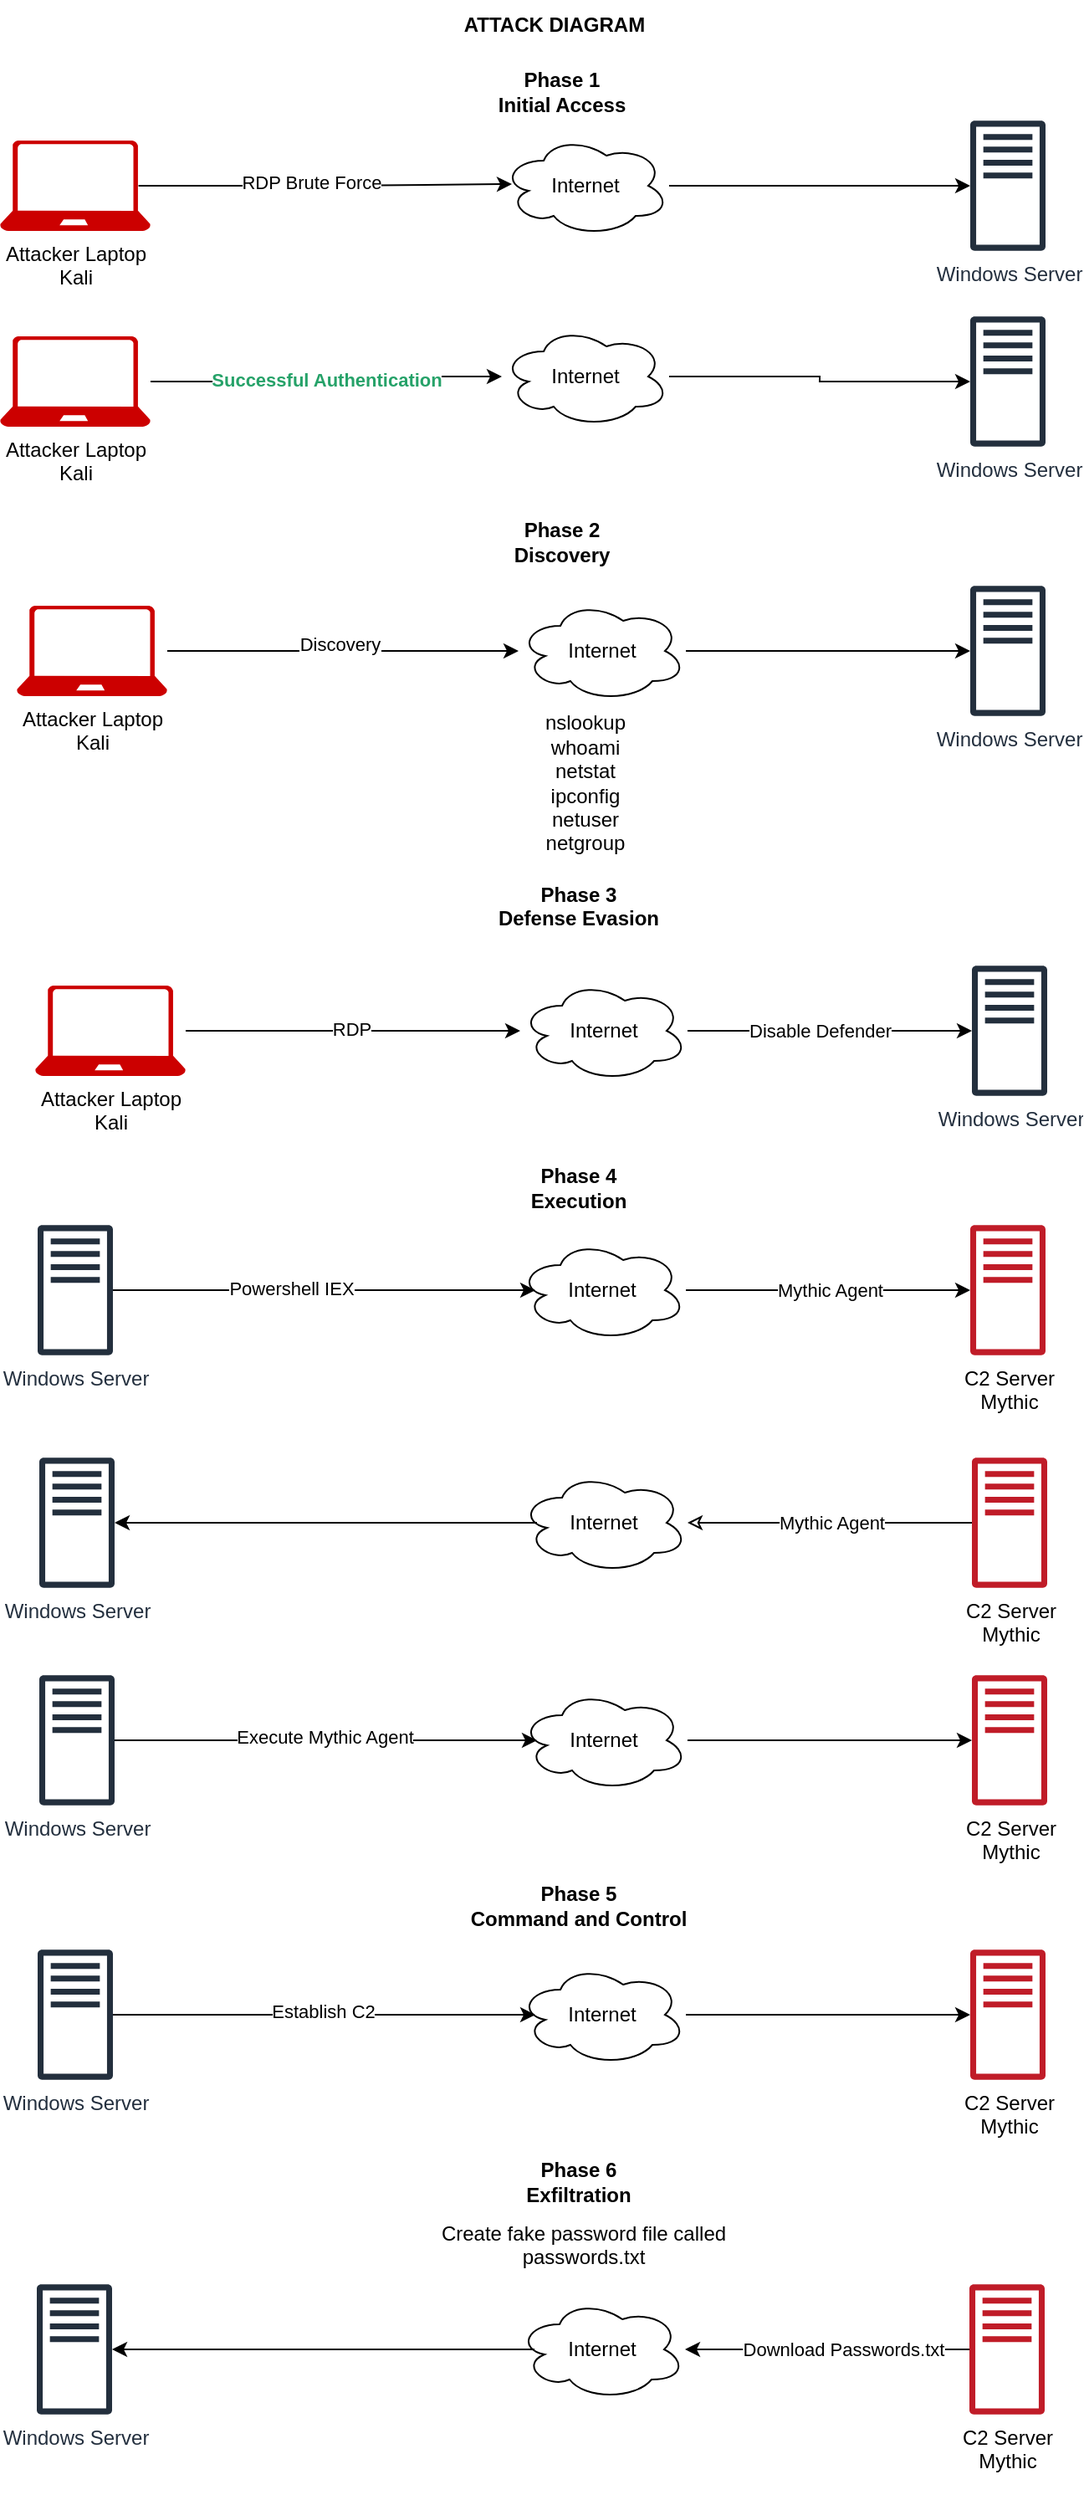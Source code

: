 <mxfile version="26.0.16">
  <diagram name="Page-1" id="RpSpAAgxWJO302FIfFWW">
    <mxGraphModel dx="1386" dy="790" grid="1" gridSize="10" guides="1" tooltips="1" connect="1" arrows="1" fold="1" page="1" pageScale="1" pageWidth="850" pageHeight="1100" math="0" shadow="0">
      <root>
        <mxCell id="0" />
        <mxCell id="1" parent="0" />
        <mxCell id="5G5CSJDKPbzKHUEFAz9M-2" value="&lt;div&gt;Windows Server&lt;/div&gt;&lt;div&gt;&lt;br&gt;&lt;/div&gt;" style="sketch=0;outlineConnect=0;fontColor=#232F3E;gradientColor=none;fillColor=#232F3D;strokeColor=none;dashed=0;verticalLabelPosition=bottom;verticalAlign=top;align=center;html=1;fontSize=12;fontStyle=0;aspect=fixed;pointerEvents=1;shape=mxgraph.aws4.traditional_server;" vertex="1" parent="1">
          <mxGeometry x="674" y="82" width="45" height="78" as="geometry" />
        </mxCell>
        <mxCell id="5G5CSJDKPbzKHUEFAz9M-5" style="edgeStyle=orthogonalEdgeStyle;rounded=0;orthogonalLoop=1;jettySize=auto;html=1;" edge="1" parent="1" source="5G5CSJDKPbzKHUEFAz9M-3" target="5G5CSJDKPbzKHUEFAz9M-2">
          <mxGeometry relative="1" as="geometry" />
        </mxCell>
        <mxCell id="5G5CSJDKPbzKHUEFAz9M-3" value="Internet" style="ellipse;shape=cloud;whiteSpace=wrap;html=1;align=center;" vertex="1" parent="1">
          <mxGeometry x="394" y="91" width="100" height="60" as="geometry" />
        </mxCell>
        <mxCell id="5G5CSJDKPbzKHUEFAz9M-4" style="edgeStyle=orthogonalEdgeStyle;rounded=0;orthogonalLoop=1;jettySize=auto;html=1;exitX=0.92;exitY=0.5;exitDx=0;exitDy=0;exitPerimeter=0;" edge="1" parent="1" source="5G5CSJDKPbzKHUEFAz9M-23">
          <mxGeometry relative="1" as="geometry">
            <mxPoint x="159" y="121.1" as="sourcePoint" />
            <mxPoint x="400" y="120" as="targetPoint" />
          </mxGeometry>
        </mxCell>
        <mxCell id="5G5CSJDKPbzKHUEFAz9M-26" value="RDP Brute Force" style="edgeLabel;html=1;align=center;verticalAlign=middle;resizable=0;points=[];" vertex="1" connectable="0" parent="5G5CSJDKPbzKHUEFAz9M-4">
          <mxGeometry x="-0.11" y="2" relative="1" as="geometry">
            <mxPoint x="3" as="offset" />
          </mxGeometry>
        </mxCell>
        <mxCell id="5G5CSJDKPbzKHUEFAz9M-17" value="&lt;div&gt;Windows Server&lt;/div&gt;&lt;div&gt;&lt;br&gt;&lt;/div&gt;" style="sketch=0;outlineConnect=0;fontColor=#232F3E;gradientColor=none;fillColor=#232F3D;strokeColor=none;dashed=0;verticalLabelPosition=bottom;verticalAlign=top;align=center;html=1;fontSize=12;fontStyle=0;aspect=fixed;pointerEvents=1;shape=mxgraph.aws4.traditional_server;" vertex="1" parent="1">
          <mxGeometry x="674" y="199" width="45" height="78" as="geometry" />
        </mxCell>
        <mxCell id="5G5CSJDKPbzKHUEFAz9M-18" style="edgeStyle=orthogonalEdgeStyle;rounded=0;orthogonalLoop=1;jettySize=auto;html=1;" edge="1" source="5G5CSJDKPbzKHUEFAz9M-19" target="5G5CSJDKPbzKHUEFAz9M-17" parent="1">
          <mxGeometry relative="1" as="geometry" />
        </mxCell>
        <mxCell id="5G5CSJDKPbzKHUEFAz9M-19" value="Internet" style="ellipse;shape=cloud;whiteSpace=wrap;html=1;align=center;" vertex="1" parent="1">
          <mxGeometry x="394" y="205" width="100" height="60" as="geometry" />
        </mxCell>
        <mxCell id="5G5CSJDKPbzKHUEFAz9M-21" value="&lt;div&gt;&lt;b&gt;Phase 1&lt;/b&gt;&lt;/div&gt;&lt;div&gt;&lt;b&gt;Initial Access&lt;/b&gt;&lt;/div&gt;" style="text;html=1;align=center;verticalAlign=middle;whiteSpace=wrap;rounded=0;" vertex="1" parent="1">
          <mxGeometry x="390" y="50" width="80" height="30" as="geometry" />
        </mxCell>
        <mxCell id="5G5CSJDKPbzKHUEFAz9M-23" value="&lt;div&gt;Attacker Laptop&lt;/div&gt;&lt;div&gt;Kali&lt;/div&gt;" style="verticalLabelPosition=bottom;html=1;verticalAlign=top;align=center;strokeColor=none;fillColor=#CC0000;shape=mxgraph.azure.laptop;pointerEvents=1;" vertex="1" parent="1">
          <mxGeometry x="94" y="94" width="90" height="54" as="geometry" />
        </mxCell>
        <mxCell id="5G5CSJDKPbzKHUEFAz9M-25" style="edgeStyle=orthogonalEdgeStyle;rounded=0;orthogonalLoop=1;jettySize=auto;html=1;" edge="1" parent="1" source="5G5CSJDKPbzKHUEFAz9M-24" target="5G5CSJDKPbzKHUEFAz9M-19">
          <mxGeometry relative="1" as="geometry" />
        </mxCell>
        <mxCell id="5G5CSJDKPbzKHUEFAz9M-27" value="&lt;span style=&quot;color: light-dark(rgb(38, 162, 105), rgb(237, 237, 237));&quot;&gt;&lt;b&gt;Successful Authentication&lt;/b&gt;&lt;/span&gt;" style="edgeLabel;html=1;align=center;verticalAlign=middle;resizable=0;points=[];" vertex="1" connectable="0" parent="5G5CSJDKPbzKHUEFAz9M-25">
          <mxGeometry x="-0.017" y="1" relative="1" as="geometry">
            <mxPoint as="offset" />
          </mxGeometry>
        </mxCell>
        <mxCell id="5G5CSJDKPbzKHUEFAz9M-24" value="&lt;div&gt;Attacker Laptop&lt;/div&gt;&lt;div&gt;Kali&lt;/div&gt;" style="verticalLabelPosition=bottom;html=1;verticalAlign=top;align=center;strokeColor=none;fillColor=#CC0000;shape=mxgraph.azure.laptop;pointerEvents=1;" vertex="1" parent="1">
          <mxGeometry x="94" y="211" width="90" height="54" as="geometry" />
        </mxCell>
        <mxCell id="5G5CSJDKPbzKHUEFAz9M-28" value="&lt;div&gt;&lt;b&gt;Phase 2&lt;/b&gt;&lt;/div&gt;&lt;div&gt;&lt;b&gt;Discovery&lt;/b&gt;&lt;/div&gt;" style="text;html=1;align=center;verticalAlign=middle;whiteSpace=wrap;rounded=0;" vertex="1" parent="1">
          <mxGeometry x="390" y="319" width="80" height="30" as="geometry" />
        </mxCell>
        <mxCell id="5G5CSJDKPbzKHUEFAz9M-29" value="&lt;div&gt;Windows Server&lt;/div&gt;&lt;div&gt;&lt;br&gt;&lt;/div&gt;" style="sketch=0;outlineConnect=0;fontColor=#232F3E;gradientColor=none;fillColor=#232F3D;strokeColor=none;dashed=0;verticalLabelPosition=bottom;verticalAlign=top;align=center;html=1;fontSize=12;fontStyle=0;aspect=fixed;pointerEvents=1;shape=mxgraph.aws4.traditional_server;" vertex="1" parent="1">
          <mxGeometry x="674" y="360" width="45" height="78" as="geometry" />
        </mxCell>
        <mxCell id="5G5CSJDKPbzKHUEFAz9M-30" style="edgeStyle=orthogonalEdgeStyle;rounded=0;orthogonalLoop=1;jettySize=auto;html=1;" edge="1" source="5G5CSJDKPbzKHUEFAz9M-31" target="5G5CSJDKPbzKHUEFAz9M-29" parent="1">
          <mxGeometry relative="1" as="geometry" />
        </mxCell>
        <mxCell id="5G5CSJDKPbzKHUEFAz9M-31" value="Internet" style="ellipse;shape=cloud;whiteSpace=wrap;html=1;align=center;" vertex="1" parent="1">
          <mxGeometry x="404" y="369" width="100" height="60" as="geometry" />
        </mxCell>
        <mxCell id="5G5CSJDKPbzKHUEFAz9M-32" style="edgeStyle=orthogonalEdgeStyle;rounded=0;orthogonalLoop=1;jettySize=auto;html=1;" edge="1" source="5G5CSJDKPbzKHUEFAz9M-34" target="5G5CSJDKPbzKHUEFAz9M-31" parent="1">
          <mxGeometry relative="1" as="geometry" />
        </mxCell>
        <mxCell id="5G5CSJDKPbzKHUEFAz9M-33" value="Discovery" style="edgeLabel;html=1;align=center;verticalAlign=middle;resizable=0;points=[];" vertex="1" connectable="0" parent="5G5CSJDKPbzKHUEFAz9M-32">
          <mxGeometry x="-0.017" y="1" relative="1" as="geometry">
            <mxPoint y="-3" as="offset" />
          </mxGeometry>
        </mxCell>
        <mxCell id="5G5CSJDKPbzKHUEFAz9M-34" value="&lt;div&gt;Attacker Laptop&lt;/div&gt;&lt;div&gt;Kali&lt;/div&gt;" style="verticalLabelPosition=bottom;html=1;verticalAlign=top;align=center;strokeColor=none;fillColor=#CC0000;shape=mxgraph.azure.laptop;pointerEvents=1;" vertex="1" parent="1">
          <mxGeometry x="104" y="372" width="90" height="54" as="geometry" />
        </mxCell>
        <mxCell id="5G5CSJDKPbzKHUEFAz9M-36" value="&lt;div&gt;nslookup&lt;/div&gt;&lt;div&gt;whoami&lt;/div&gt;&lt;div&gt;netstat&lt;/div&gt;&lt;div&gt;ipconfig&lt;/div&gt;&lt;div&gt;netuser&lt;/div&gt;&lt;div&gt;netgroup&lt;/div&gt;" style="text;html=1;align=center;verticalAlign=middle;whiteSpace=wrap;rounded=0;" vertex="1" parent="1">
          <mxGeometry x="414" y="463" width="60" height="30" as="geometry" />
        </mxCell>
        <mxCell id="5G5CSJDKPbzKHUEFAz9M-37" value="&lt;div&gt;&lt;b&gt;Phase 3&lt;/b&gt;&lt;/div&gt;&lt;div&gt;&lt;b&gt;Defense Evasion&lt;/b&gt;&lt;/div&gt;&lt;div&gt;&lt;b&gt;&lt;br&gt;&lt;/b&gt;&lt;/div&gt;" style="text;html=1;align=center;verticalAlign=middle;whiteSpace=wrap;rounded=0;" vertex="1" parent="1">
          <mxGeometry x="390" y="544" width="100" height="30" as="geometry" />
        </mxCell>
        <mxCell id="5G5CSJDKPbzKHUEFAz9M-38" value="&lt;div&gt;Windows Server&lt;/div&gt;&lt;div&gt;&lt;br&gt;&lt;/div&gt;" style="sketch=0;outlineConnect=0;fontColor=#232F3E;gradientColor=none;fillColor=#232F3D;strokeColor=none;dashed=0;verticalLabelPosition=bottom;verticalAlign=top;align=center;html=1;fontSize=12;fontStyle=0;aspect=fixed;pointerEvents=1;shape=mxgraph.aws4.traditional_server;" vertex="1" parent="1">
          <mxGeometry x="675" y="587" width="45" height="78" as="geometry" />
        </mxCell>
        <mxCell id="5G5CSJDKPbzKHUEFAz9M-39" style="edgeStyle=orthogonalEdgeStyle;rounded=0;orthogonalLoop=1;jettySize=auto;html=1;" edge="1" source="5G5CSJDKPbzKHUEFAz9M-40" target="5G5CSJDKPbzKHUEFAz9M-38" parent="1">
          <mxGeometry relative="1" as="geometry" />
        </mxCell>
        <mxCell id="5G5CSJDKPbzKHUEFAz9M-45" value="Disable Defender" style="edgeLabel;html=1;align=center;verticalAlign=middle;resizable=0;points=[];" vertex="1" connectable="0" parent="5G5CSJDKPbzKHUEFAz9M-39">
          <mxGeometry x="-0.071" y="-3" relative="1" as="geometry">
            <mxPoint y="-3" as="offset" />
          </mxGeometry>
        </mxCell>
        <mxCell id="5G5CSJDKPbzKHUEFAz9M-40" value="Internet" style="ellipse;shape=cloud;whiteSpace=wrap;html=1;align=center;" vertex="1" parent="1">
          <mxGeometry x="405" y="596" width="100" height="60" as="geometry" />
        </mxCell>
        <mxCell id="5G5CSJDKPbzKHUEFAz9M-41" style="edgeStyle=orthogonalEdgeStyle;rounded=0;orthogonalLoop=1;jettySize=auto;html=1;" edge="1" source="5G5CSJDKPbzKHUEFAz9M-43" target="5G5CSJDKPbzKHUEFAz9M-40" parent="1">
          <mxGeometry relative="1" as="geometry" />
        </mxCell>
        <mxCell id="5G5CSJDKPbzKHUEFAz9M-42" value="RDP " style="edgeLabel;html=1;align=center;verticalAlign=middle;resizable=0;points=[];" vertex="1" connectable="0" parent="5G5CSJDKPbzKHUEFAz9M-41">
          <mxGeometry x="-0.017" y="1" relative="1" as="geometry">
            <mxPoint as="offset" />
          </mxGeometry>
        </mxCell>
        <mxCell id="5G5CSJDKPbzKHUEFAz9M-43" value="&lt;div&gt;Attacker Laptop&lt;/div&gt;&lt;div&gt;Kali&lt;/div&gt;" style="verticalLabelPosition=bottom;html=1;verticalAlign=top;align=center;strokeColor=none;fillColor=#CC0000;shape=mxgraph.azure.laptop;pointerEvents=1;" vertex="1" parent="1">
          <mxGeometry x="115" y="599" width="90" height="54" as="geometry" />
        </mxCell>
        <mxCell id="5G5CSJDKPbzKHUEFAz9M-46" value="&lt;div&gt;&lt;b&gt;Phase 4&lt;/b&gt;&lt;/div&gt;&lt;div&gt;&lt;b&gt;Execution&lt;/b&gt;&lt;/div&gt;" style="text;html=1;align=center;verticalAlign=middle;whiteSpace=wrap;rounded=0;" vertex="1" parent="1">
          <mxGeometry x="390" y="705" width="100" height="30" as="geometry" />
        </mxCell>
        <mxCell id="5G5CSJDKPbzKHUEFAz9M-52" style="edgeStyle=orthogonalEdgeStyle;rounded=0;orthogonalLoop=1;jettySize=auto;html=1;" edge="1" parent="1" source="5G5CSJDKPbzKHUEFAz9M-48" target="5G5CSJDKPbzKHUEFAz9M-60">
          <mxGeometry relative="1" as="geometry">
            <mxPoint x="684" y="781.1" as="targetPoint" />
          </mxGeometry>
        </mxCell>
        <mxCell id="5G5CSJDKPbzKHUEFAz9M-58" value="Mythic Agent" style="edgeLabel;html=1;align=center;verticalAlign=middle;resizable=0;points=[];" vertex="1" connectable="0" parent="5G5CSJDKPbzKHUEFAz9M-52">
          <mxGeometry x="-0.078" relative="1" as="geometry">
            <mxPoint x="7" as="offset" />
          </mxGeometry>
        </mxCell>
        <mxCell id="5G5CSJDKPbzKHUEFAz9M-48" value="Internet" style="ellipse;shape=cloud;whiteSpace=wrap;html=1;align=center;" vertex="1" parent="1">
          <mxGeometry x="404" y="751" width="100" height="60" as="geometry" />
        </mxCell>
        <mxCell id="5G5CSJDKPbzKHUEFAz9M-51" style="rounded=0;orthogonalLoop=1;jettySize=auto;html=1;" edge="1" parent="1" source="5G5CSJDKPbzKHUEFAz9M-59">
          <mxGeometry relative="1" as="geometry">
            <mxPoint x="171.5" y="781" as="sourcePoint" />
            <mxPoint x="414" y="781" as="targetPoint" />
          </mxGeometry>
        </mxCell>
        <mxCell id="5G5CSJDKPbzKHUEFAz9M-56" value="Powershell IEX" style="edgeLabel;html=1;align=center;verticalAlign=middle;resizable=0;points=[];" vertex="1" connectable="0" parent="5G5CSJDKPbzKHUEFAz9M-51">
          <mxGeometry x="-0.163" y="1" relative="1" as="geometry">
            <mxPoint x="1" as="offset" />
          </mxGeometry>
        </mxCell>
        <mxCell id="5G5CSJDKPbzKHUEFAz9M-59" value="&lt;div&gt;Windows Server&lt;/div&gt;&lt;div&gt;&lt;br&gt;&lt;/div&gt;" style="sketch=0;outlineConnect=0;fontColor=#232F3E;gradientColor=none;fillColor=#232F3D;strokeColor=none;dashed=0;verticalLabelPosition=bottom;verticalAlign=top;align=center;html=1;fontSize=12;fontStyle=0;aspect=fixed;pointerEvents=1;shape=mxgraph.aws4.traditional_server;" vertex="1" parent="1">
          <mxGeometry x="116.5" y="742" width="45" height="78" as="geometry" />
        </mxCell>
        <mxCell id="5G5CSJDKPbzKHUEFAz9M-60" value="&lt;div&gt;C2 Server&lt;/div&gt;&lt;div&gt;Mythic&lt;/div&gt;&lt;div&gt;&lt;br&gt;&lt;/div&gt;" style="sketch=0;outlineConnect=0;fillColor=light-dark(#c01c28, #512d2b);strokeColor=#b85450;dashed=0;verticalLabelPosition=bottom;verticalAlign=top;align=center;html=1;fontSize=12;fontStyle=0;aspect=fixed;pointerEvents=1;shape=mxgraph.aws4.traditional_server;" vertex="1" parent="1">
          <mxGeometry x="674" y="742" width="45" height="78" as="geometry" />
        </mxCell>
        <mxCell id="5G5CSJDKPbzKHUEFAz9M-68" style="edgeStyle=orthogonalEdgeStyle;rounded=0;orthogonalLoop=1;jettySize=auto;html=1;startArrow=classic;startFill=0;endArrow=none;" edge="1" source="5G5CSJDKPbzKHUEFAz9M-70" target="5G5CSJDKPbzKHUEFAz9M-74" parent="1">
          <mxGeometry relative="1" as="geometry">
            <mxPoint x="685" y="920.1" as="targetPoint" />
          </mxGeometry>
        </mxCell>
        <mxCell id="5G5CSJDKPbzKHUEFAz9M-69" value="Mythic Agent" style="edgeLabel;html=1;align=center;verticalAlign=middle;resizable=0;points=[];" vertex="1" connectable="0" parent="5G5CSJDKPbzKHUEFAz9M-68">
          <mxGeometry x="-0.078" relative="1" as="geometry">
            <mxPoint x="7" as="offset" />
          </mxGeometry>
        </mxCell>
        <mxCell id="5G5CSJDKPbzKHUEFAz9M-70" value="Internet" style="ellipse;shape=cloud;whiteSpace=wrap;html=1;align=center;" vertex="1" parent="1">
          <mxGeometry x="405" y="890" width="100" height="60" as="geometry" />
        </mxCell>
        <mxCell id="5G5CSJDKPbzKHUEFAz9M-71" style="rounded=0;orthogonalLoop=1;jettySize=auto;html=1;endArrow=none;startFill=1;startArrow=classic;" edge="1" source="5G5CSJDKPbzKHUEFAz9M-73" parent="1">
          <mxGeometry relative="1" as="geometry">
            <mxPoint x="172.5" y="920" as="sourcePoint" />
            <mxPoint x="415" y="920" as="targetPoint" />
          </mxGeometry>
        </mxCell>
        <mxCell id="5G5CSJDKPbzKHUEFAz9M-73" value="&lt;div&gt;Windows Server&lt;/div&gt;&lt;div&gt;&lt;br&gt;&lt;/div&gt;" style="sketch=0;outlineConnect=0;fontColor=#232F3E;gradientColor=none;fillColor=#232F3D;strokeColor=none;dashed=0;verticalLabelPosition=bottom;verticalAlign=top;align=center;html=1;fontSize=12;fontStyle=0;aspect=fixed;pointerEvents=1;shape=mxgraph.aws4.traditional_server;" vertex="1" parent="1">
          <mxGeometry x="117.5" y="881" width="45" height="78" as="geometry" />
        </mxCell>
        <mxCell id="5G5CSJDKPbzKHUEFAz9M-74" value="&lt;div&gt;C2 Server&lt;/div&gt;&lt;div&gt;Mythic&lt;/div&gt;&lt;div&gt;&lt;br&gt;&lt;/div&gt;" style="sketch=0;outlineConnect=0;fillColor=light-dark(#c01c28, #512d2b);strokeColor=#b85450;dashed=0;verticalLabelPosition=bottom;verticalAlign=top;align=center;html=1;fontSize=12;fontStyle=0;aspect=fixed;pointerEvents=1;shape=mxgraph.aws4.traditional_server;" vertex="1" parent="1">
          <mxGeometry x="675" y="881" width="45" height="78" as="geometry" />
        </mxCell>
        <mxCell id="5G5CSJDKPbzKHUEFAz9M-75" style="edgeStyle=orthogonalEdgeStyle;rounded=0;orthogonalLoop=1;jettySize=auto;html=1;" edge="1" source="5G5CSJDKPbzKHUEFAz9M-77" target="5G5CSJDKPbzKHUEFAz9M-81" parent="1">
          <mxGeometry relative="1" as="geometry">
            <mxPoint x="685" y="1050.1" as="targetPoint" />
          </mxGeometry>
        </mxCell>
        <mxCell id="5G5CSJDKPbzKHUEFAz9M-77" value="Internet" style="ellipse;shape=cloud;whiteSpace=wrap;html=1;align=center;" vertex="1" parent="1">
          <mxGeometry x="405" y="1020" width="100" height="60" as="geometry" />
        </mxCell>
        <mxCell id="5G5CSJDKPbzKHUEFAz9M-78" style="rounded=0;orthogonalLoop=1;jettySize=auto;html=1;" edge="1" source="5G5CSJDKPbzKHUEFAz9M-80" parent="1">
          <mxGeometry relative="1" as="geometry">
            <mxPoint x="172.5" y="1050" as="sourcePoint" />
            <mxPoint x="415" y="1050" as="targetPoint" />
          </mxGeometry>
        </mxCell>
        <mxCell id="5G5CSJDKPbzKHUEFAz9M-82" value="Execute Mythic Agent" style="edgeLabel;html=1;align=center;verticalAlign=middle;resizable=0;points=[];" vertex="1" connectable="0" parent="5G5CSJDKPbzKHUEFAz9M-78">
          <mxGeometry x="-0.006" y="2" relative="1" as="geometry">
            <mxPoint as="offset" />
          </mxGeometry>
        </mxCell>
        <mxCell id="5G5CSJDKPbzKHUEFAz9M-80" value="&lt;div&gt;Windows Server&lt;/div&gt;&lt;div&gt;&lt;br&gt;&lt;/div&gt;" style="sketch=0;outlineConnect=0;fontColor=#232F3E;gradientColor=none;fillColor=#232F3D;strokeColor=none;dashed=0;verticalLabelPosition=bottom;verticalAlign=top;align=center;html=1;fontSize=12;fontStyle=0;aspect=fixed;pointerEvents=1;shape=mxgraph.aws4.traditional_server;" vertex="1" parent="1">
          <mxGeometry x="117.5" y="1011" width="45" height="78" as="geometry" />
        </mxCell>
        <mxCell id="5G5CSJDKPbzKHUEFAz9M-81" value="&lt;div&gt;C2 Server&lt;/div&gt;&lt;div&gt;Mythic&lt;/div&gt;&lt;div&gt;&lt;br&gt;&lt;/div&gt;" style="sketch=0;outlineConnect=0;fillColor=light-dark(#c01c28, #512d2b);strokeColor=#b85450;dashed=0;verticalLabelPosition=bottom;verticalAlign=top;align=center;html=1;fontSize=12;fontStyle=0;aspect=fixed;pointerEvents=1;shape=mxgraph.aws4.traditional_server;" vertex="1" parent="1">
          <mxGeometry x="675" y="1011" width="45" height="78" as="geometry" />
        </mxCell>
        <mxCell id="5G5CSJDKPbzKHUEFAz9M-83" value="&lt;div&gt;&lt;b&gt;Phase 5&lt;/b&gt;&lt;/div&gt;&lt;div&gt;&lt;b&gt;Command and Control&lt;/b&gt;&lt;/div&gt;" style="text;html=1;align=center;verticalAlign=middle;whiteSpace=wrap;rounded=0;" vertex="1" parent="1">
          <mxGeometry x="370" y="1134" width="140" height="30" as="geometry" />
        </mxCell>
        <mxCell id="5G5CSJDKPbzKHUEFAz9M-84" style="edgeStyle=orthogonalEdgeStyle;rounded=0;orthogonalLoop=1;jettySize=auto;html=1;" edge="1" source="5G5CSJDKPbzKHUEFAz9M-85" target="5G5CSJDKPbzKHUEFAz9M-89" parent="1">
          <mxGeometry relative="1" as="geometry">
            <mxPoint x="684" y="1214.1" as="targetPoint" />
          </mxGeometry>
        </mxCell>
        <mxCell id="5G5CSJDKPbzKHUEFAz9M-85" value="Internet" style="ellipse;shape=cloud;whiteSpace=wrap;html=1;align=center;" vertex="1" parent="1">
          <mxGeometry x="404" y="1184" width="100" height="60" as="geometry" />
        </mxCell>
        <mxCell id="5G5CSJDKPbzKHUEFAz9M-86" style="rounded=0;orthogonalLoop=1;jettySize=auto;html=1;" edge="1" source="5G5CSJDKPbzKHUEFAz9M-88" parent="1">
          <mxGeometry relative="1" as="geometry">
            <mxPoint x="171.5" y="1214" as="sourcePoint" />
            <mxPoint x="414" y="1214" as="targetPoint" />
          </mxGeometry>
        </mxCell>
        <mxCell id="5G5CSJDKPbzKHUEFAz9M-87" value="Establish C2" style="edgeLabel;html=1;align=center;verticalAlign=middle;resizable=0;points=[];" vertex="1" connectable="0" parent="5G5CSJDKPbzKHUEFAz9M-86">
          <mxGeometry x="-0.006" y="2" relative="1" as="geometry">
            <mxPoint as="offset" />
          </mxGeometry>
        </mxCell>
        <mxCell id="5G5CSJDKPbzKHUEFAz9M-88" value="&lt;div&gt;Windows Server&lt;/div&gt;&lt;div&gt;&lt;br&gt;&lt;/div&gt;" style="sketch=0;outlineConnect=0;fontColor=#232F3E;gradientColor=none;fillColor=#232F3D;strokeColor=none;dashed=0;verticalLabelPosition=bottom;verticalAlign=top;align=center;html=1;fontSize=12;fontStyle=0;aspect=fixed;pointerEvents=1;shape=mxgraph.aws4.traditional_server;" vertex="1" parent="1">
          <mxGeometry x="116.5" y="1175" width="45" height="78" as="geometry" />
        </mxCell>
        <mxCell id="5G5CSJDKPbzKHUEFAz9M-89" value="&lt;div&gt;C2 Server&lt;/div&gt;&lt;div&gt;Mythic&lt;/div&gt;&lt;div&gt;&lt;br&gt;&lt;/div&gt;" style="sketch=0;outlineConnect=0;fillColor=light-dark(#c01c28, #512d2b);strokeColor=#b85450;dashed=0;verticalLabelPosition=bottom;verticalAlign=top;align=center;html=1;fontSize=12;fontStyle=0;aspect=fixed;pointerEvents=1;shape=mxgraph.aws4.traditional_server;" vertex="1" parent="1">
          <mxGeometry x="674" y="1175" width="45" height="78" as="geometry" />
        </mxCell>
        <mxCell id="5G5CSJDKPbzKHUEFAz9M-90" value="&lt;div&gt;&lt;b&gt;Phase 6&lt;/b&gt;&lt;/div&gt;&lt;div&gt;&lt;b&gt;Exfiltration&lt;/b&gt;&lt;/div&gt;" style="text;html=1;align=center;verticalAlign=middle;whiteSpace=wrap;rounded=0;" vertex="1" parent="1">
          <mxGeometry x="370" y="1299" width="140" height="30" as="geometry" />
        </mxCell>
        <mxCell id="5G5CSJDKPbzKHUEFAz9M-91" style="edgeStyle=orthogonalEdgeStyle;rounded=0;orthogonalLoop=1;jettySize=auto;html=1;startArrow=classic;startFill=1;endArrow=none;" edge="1" source="5G5CSJDKPbzKHUEFAz9M-92" target="5G5CSJDKPbzKHUEFAz9M-96" parent="1">
          <mxGeometry relative="1" as="geometry">
            <mxPoint x="683.5" y="1414.1" as="targetPoint" />
          </mxGeometry>
        </mxCell>
        <mxCell id="5G5CSJDKPbzKHUEFAz9M-97" value="Download Passwords.txt" style="edgeLabel;html=1;align=center;verticalAlign=middle;resizable=0;points=[];" vertex="1" connectable="0" parent="5G5CSJDKPbzKHUEFAz9M-91">
          <mxGeometry x="0.112" y="-1" relative="1" as="geometry">
            <mxPoint y="-1" as="offset" />
          </mxGeometry>
        </mxCell>
        <mxCell id="5G5CSJDKPbzKHUEFAz9M-92" value="Internet" style="ellipse;shape=cloud;whiteSpace=wrap;html=1;align=center;" vertex="1" parent="1">
          <mxGeometry x="403.5" y="1384" width="100" height="60" as="geometry" />
        </mxCell>
        <mxCell id="5G5CSJDKPbzKHUEFAz9M-93" style="rounded=0;orthogonalLoop=1;jettySize=auto;html=1;endArrow=none;startFill=1;startArrow=classic;" edge="1" source="5G5CSJDKPbzKHUEFAz9M-95" parent="1">
          <mxGeometry relative="1" as="geometry">
            <mxPoint x="171" y="1414" as="sourcePoint" />
            <mxPoint x="413.5" y="1414" as="targetPoint" />
          </mxGeometry>
        </mxCell>
        <mxCell id="5G5CSJDKPbzKHUEFAz9M-95" value="&lt;div&gt;Windows Server&lt;/div&gt;&lt;div&gt;&lt;br&gt;&lt;/div&gt;" style="sketch=0;outlineConnect=0;fontColor=#232F3E;gradientColor=none;fillColor=#232F3D;strokeColor=none;dashed=0;verticalLabelPosition=bottom;verticalAlign=top;align=center;html=1;fontSize=12;fontStyle=0;aspect=fixed;pointerEvents=1;shape=mxgraph.aws4.traditional_server;" vertex="1" parent="1">
          <mxGeometry x="116" y="1375" width="45" height="78" as="geometry" />
        </mxCell>
        <mxCell id="5G5CSJDKPbzKHUEFAz9M-96" value="&lt;div&gt;C2 Server&lt;/div&gt;&lt;div&gt;Mythic&lt;/div&gt;&lt;div&gt;&lt;br&gt;&lt;/div&gt;" style="sketch=0;outlineConnect=0;fillColor=light-dark(#c01c28, #512d2b);strokeColor=#b85450;dashed=0;verticalLabelPosition=bottom;verticalAlign=top;align=center;html=1;fontSize=12;fontStyle=0;aspect=fixed;pointerEvents=1;shape=mxgraph.aws4.traditional_server;" vertex="1" parent="1">
          <mxGeometry x="673.5" y="1375" width="45" height="78" as="geometry" />
        </mxCell>
        <mxCell id="5G5CSJDKPbzKHUEFAz9M-98" value="&lt;div&gt;Create fake password file called passwords.txt&lt;/div&gt;&lt;div&gt;&lt;br&gt;&lt;/div&gt;" style="text;html=1;align=center;verticalAlign=middle;whiteSpace=wrap;rounded=0;" vertex="1" parent="1">
          <mxGeometry x="353" y="1344" width="180" height="30" as="geometry" />
        </mxCell>
        <mxCell id="5G5CSJDKPbzKHUEFAz9M-99" value="ATTACK DIAGRAM" style="text;html=1;align=center;verticalAlign=middle;whiteSpace=wrap;rounded=0;fontStyle=1" vertex="1" parent="1">
          <mxGeometry x="344" y="10" width="162.5" height="30" as="geometry" />
        </mxCell>
      </root>
    </mxGraphModel>
  </diagram>
</mxfile>
